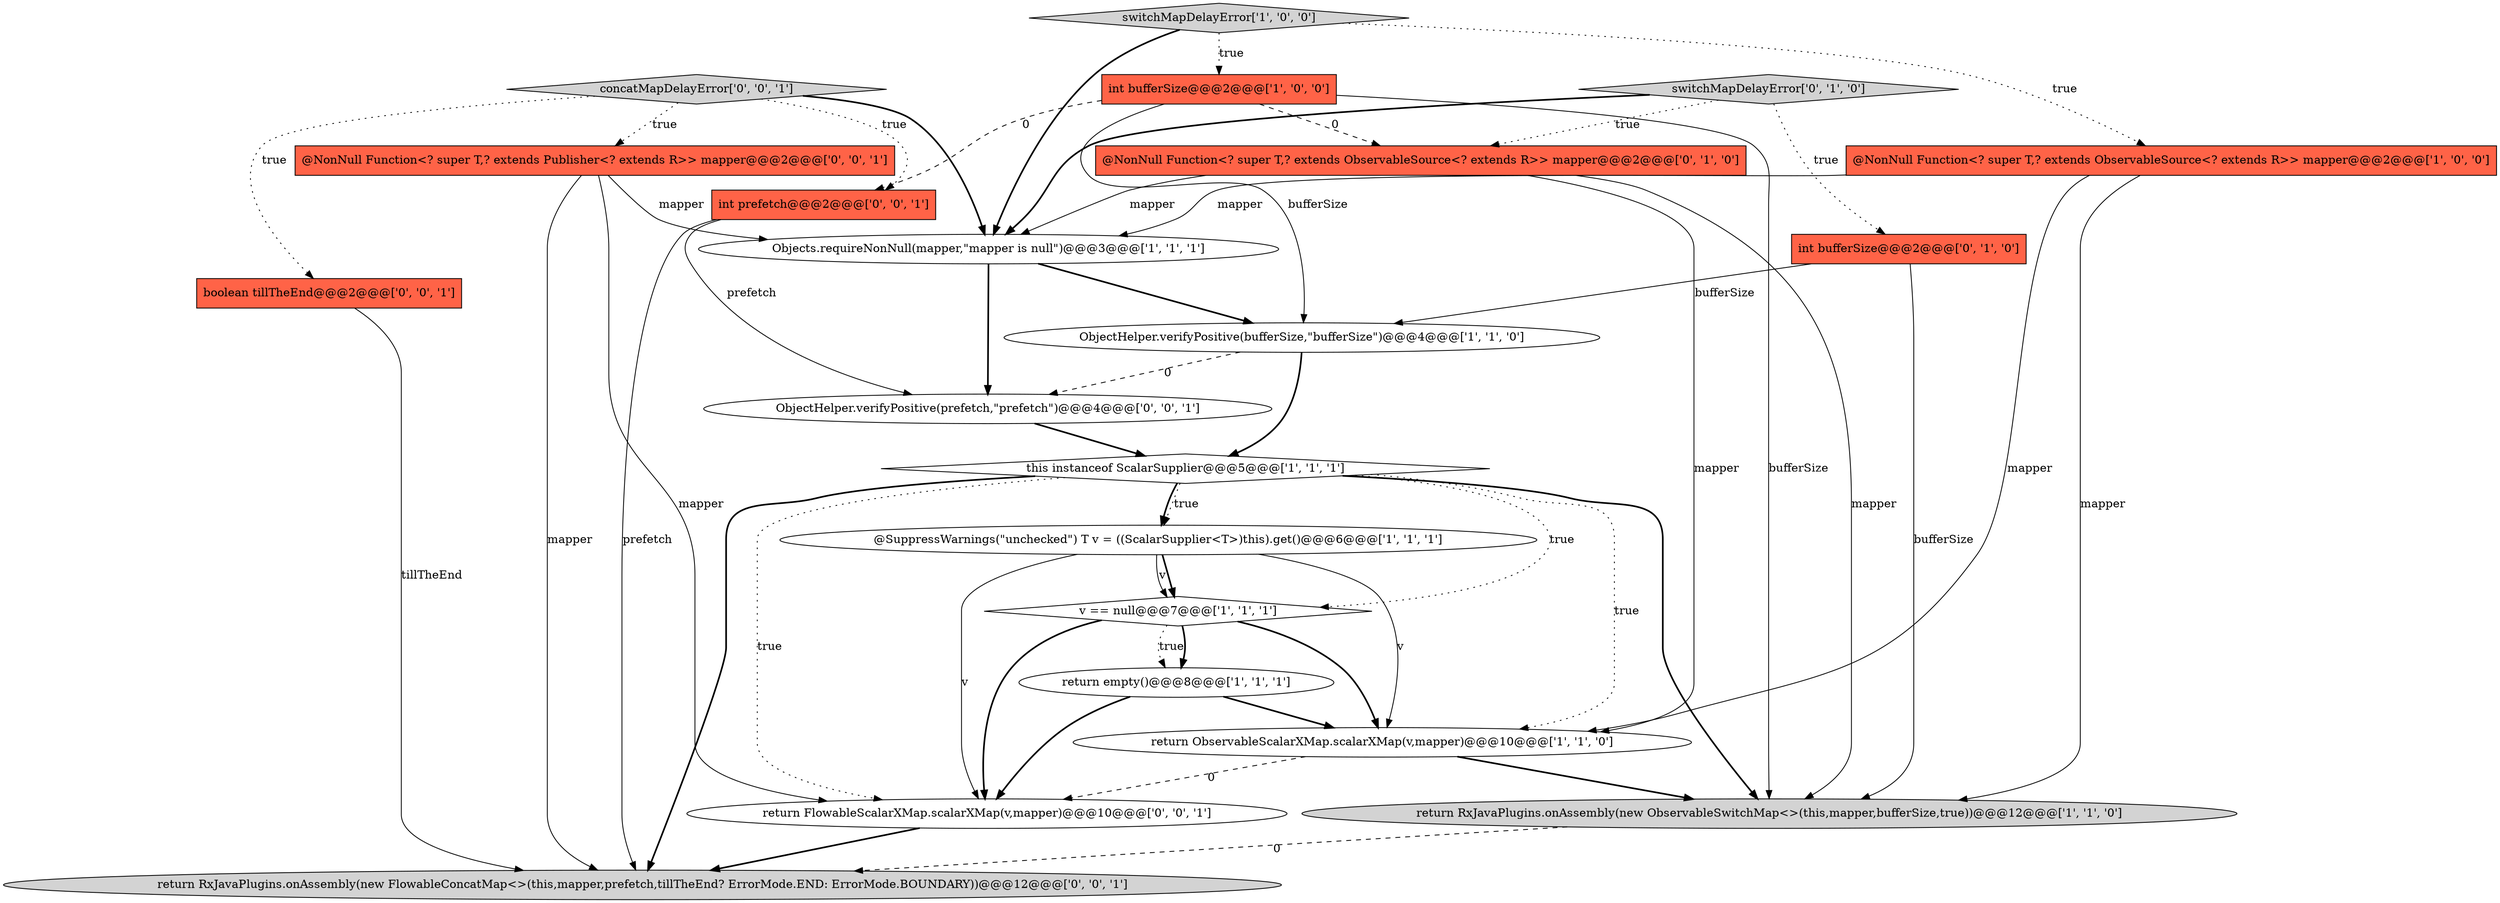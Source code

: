 digraph {
20 [style = filled, label = "int prefetch@@@2@@@['0', '0', '1']", fillcolor = tomato, shape = box image = "AAA0AAABBB3BBB"];
11 [style = filled, label = "int bufferSize@@@2@@@['0', '1', '0']", fillcolor = tomato, shape = box image = "AAA0AAABBB2BBB"];
18 [style = filled, label = "return RxJavaPlugins.onAssembly(new FlowableConcatMap<>(this,mapper,prefetch,tillTheEnd? ErrorMode.END: ErrorMode.BOUNDARY))@@@12@@@['0', '0', '1']", fillcolor = lightgray, shape = ellipse image = "AAA0AAABBB3BBB"];
14 [style = filled, label = "boolean tillTheEnd@@@2@@@['0', '0', '1']", fillcolor = tomato, shape = box image = "AAA0AAABBB3BBB"];
16 [style = filled, label = "@NonNull Function<? super T,? extends Publisher<? extends R>> mapper@@@2@@@['0', '0', '1']", fillcolor = tomato, shape = box image = "AAA0AAABBB3BBB"];
15 [style = filled, label = "ObjectHelper.verifyPositive(prefetch,\"prefetch\")@@@4@@@['0', '0', '1']", fillcolor = white, shape = ellipse image = "AAA0AAABBB3BBB"];
0 [style = filled, label = "return empty()@@@8@@@['1', '1', '1']", fillcolor = white, shape = ellipse image = "AAA0AAABBB1BBB"];
12 [style = filled, label = "@NonNull Function<? super T,? extends ObservableSource<? extends R>> mapper@@@2@@@['0', '1', '0']", fillcolor = tomato, shape = box image = "AAA1AAABBB2BBB"];
7 [style = filled, label = "@SuppressWarnings(\"unchecked\") T v = ((ScalarSupplier<T>)this).get()@@@6@@@['1', '1', '1']", fillcolor = white, shape = ellipse image = "AAA0AAABBB1BBB"];
6 [style = filled, label = "this instanceof ScalarSupplier@@@5@@@['1', '1', '1']", fillcolor = white, shape = diamond image = "AAA0AAABBB1BBB"];
4 [style = filled, label = "ObjectHelper.verifyPositive(bufferSize,\"bufferSize\")@@@4@@@['1', '1', '0']", fillcolor = white, shape = ellipse image = "AAA0AAABBB1BBB"];
10 [style = filled, label = "int bufferSize@@@2@@@['1', '0', '0']", fillcolor = tomato, shape = box image = "AAA1AAABBB1BBB"];
17 [style = filled, label = "return FlowableScalarXMap.scalarXMap(v,mapper)@@@10@@@['0', '0', '1']", fillcolor = white, shape = ellipse image = "AAA0AAABBB3BBB"];
9 [style = filled, label = "@NonNull Function<? super T,? extends ObservableSource<? extends R>> mapper@@@2@@@['1', '0', '0']", fillcolor = tomato, shape = box image = "AAA0AAABBB1BBB"];
3 [style = filled, label = "return ObservableScalarXMap.scalarXMap(v,mapper)@@@10@@@['1', '1', '0']", fillcolor = white, shape = ellipse image = "AAA0AAABBB1BBB"];
5 [style = filled, label = "Objects.requireNonNull(mapper,\"mapper is null\")@@@3@@@['1', '1', '1']", fillcolor = white, shape = ellipse image = "AAA0AAABBB1BBB"];
1 [style = filled, label = "return RxJavaPlugins.onAssembly(new ObservableSwitchMap<>(this,mapper,bufferSize,true))@@@12@@@['1', '1', '0']", fillcolor = lightgray, shape = ellipse image = "AAA0AAABBB1BBB"];
19 [style = filled, label = "concatMapDelayError['0', '0', '1']", fillcolor = lightgray, shape = diamond image = "AAA0AAABBB3BBB"];
2 [style = filled, label = "v == null@@@7@@@['1', '1', '1']", fillcolor = white, shape = diamond image = "AAA0AAABBB1BBB"];
13 [style = filled, label = "switchMapDelayError['0', '1', '0']", fillcolor = lightgray, shape = diamond image = "AAA0AAABBB2BBB"];
8 [style = filled, label = "switchMapDelayError['1', '0', '0']", fillcolor = lightgray, shape = diamond image = "AAA0AAABBB1BBB"];
2->17 [style = bold, label=""];
0->3 [style = bold, label=""];
12->1 [style = solid, label="mapper"];
16->5 [style = solid, label="mapper"];
19->14 [style = dotted, label="true"];
2->0 [style = dotted, label="true"];
3->17 [style = dashed, label="0"];
10->4 [style = solid, label="bufferSize"];
3->1 [style = bold, label=""];
13->12 [style = dotted, label="true"];
4->6 [style = bold, label=""];
10->1 [style = solid, label="bufferSize"];
11->1 [style = solid, label="bufferSize"];
14->18 [style = solid, label="tillTheEnd"];
6->18 [style = bold, label=""];
0->17 [style = bold, label=""];
2->3 [style = bold, label=""];
19->20 [style = dotted, label="true"];
10->12 [style = dashed, label="0"];
5->15 [style = bold, label=""];
7->17 [style = solid, label="v"];
15->6 [style = bold, label=""];
9->1 [style = solid, label="mapper"];
1->18 [style = dashed, label="0"];
8->10 [style = dotted, label="true"];
9->3 [style = solid, label="mapper"];
20->18 [style = solid, label="prefetch"];
6->17 [style = dotted, label="true"];
19->5 [style = bold, label=""];
9->5 [style = solid, label="mapper"];
6->1 [style = bold, label=""];
2->0 [style = bold, label=""];
6->2 [style = dotted, label="true"];
16->18 [style = solid, label="mapper"];
7->3 [style = solid, label="v"];
12->3 [style = solid, label="mapper"];
8->5 [style = bold, label=""];
7->2 [style = bold, label=""];
4->15 [style = dashed, label="0"];
16->17 [style = solid, label="mapper"];
17->18 [style = bold, label=""];
5->4 [style = bold, label=""];
19->16 [style = dotted, label="true"];
13->5 [style = bold, label=""];
11->4 [style = solid, label="bufferSize"];
6->7 [style = dotted, label="true"];
12->5 [style = solid, label="mapper"];
13->11 [style = dotted, label="true"];
10->20 [style = dashed, label="0"];
20->15 [style = solid, label="prefetch"];
8->9 [style = dotted, label="true"];
6->7 [style = bold, label=""];
6->3 [style = dotted, label="true"];
7->2 [style = solid, label="v"];
}
